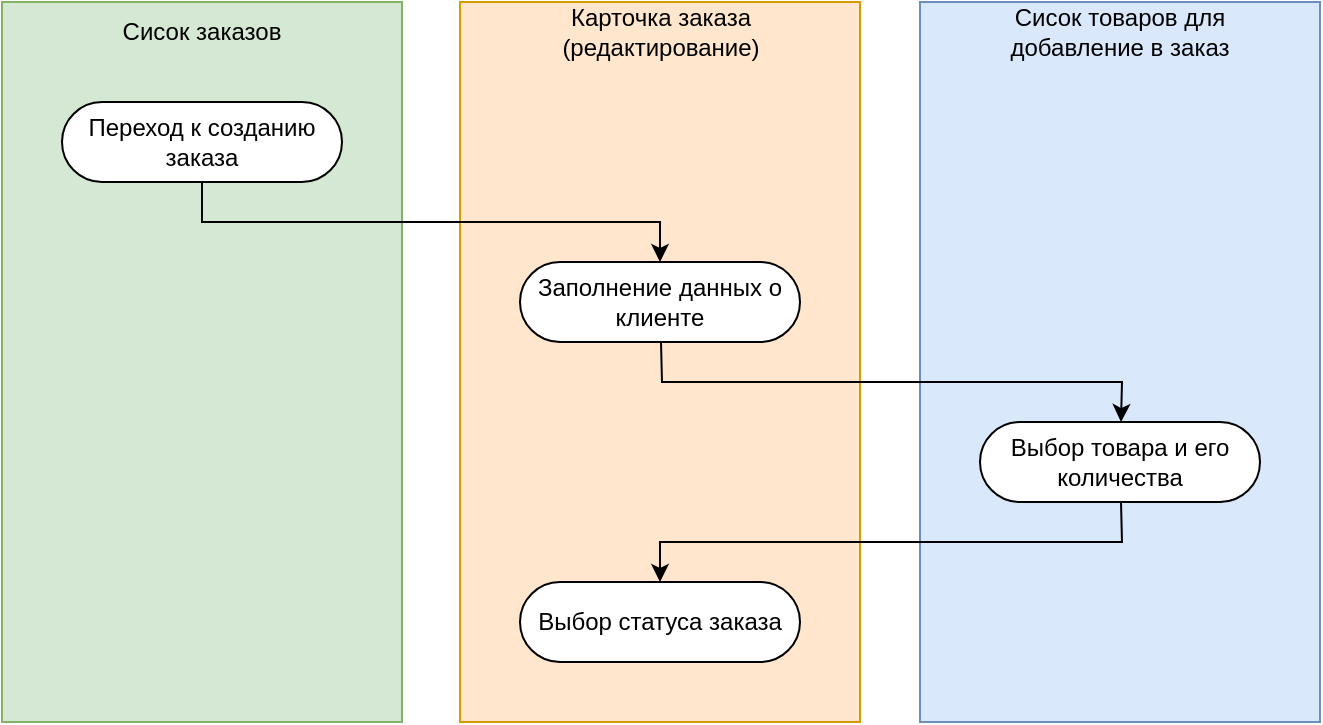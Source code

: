 <mxfile version="23.1.6" type="github">
  <diagram name="Страница — 1" id="nqXz_0HKSwVQaKeMUhBi">
    <mxGraphModel dx="989" dy="592" grid="1" gridSize="10" guides="1" tooltips="1" connect="1" arrows="1" fold="1" page="1" pageScale="1" pageWidth="827" pageHeight="1169" math="0" shadow="0">
      <root>
        <mxCell id="0" />
        <mxCell id="1" parent="0" />
        <mxCell id="gB4-eb9cxqX3VFE69eWH-1" value="" style="whiteSpace=wrap;html=1;fillColor=#ffe6cc;strokeColor=#d79b00;" parent="1" vertex="1">
          <mxGeometry x="319" y="210" width="200" height="360" as="geometry" />
        </mxCell>
        <mxCell id="gB4-eb9cxqX3VFE69eWH-2" value="" style="whiteSpace=wrap;html=1;fillColor=#d5e8d4;strokeColor=#82b366;" parent="1" vertex="1">
          <mxGeometry x="90" y="210" width="200" height="360" as="geometry" />
        </mxCell>
        <mxCell id="gB4-eb9cxqX3VFE69eWH-5" value="Сисок заказов" style="text;html=1;align=center;verticalAlign=middle;whiteSpace=wrap;rounded=0;fontColor=#000000;" parent="1" vertex="1">
          <mxGeometry x="145" y="210" width="90" height="30" as="geometry" />
        </mxCell>
        <mxCell id="gB4-eb9cxqX3VFE69eWH-6" value="Карточка заказа (редактирование)" style="text;html=1;align=center;verticalAlign=middle;whiteSpace=wrap;rounded=0;fontColor=#000000;" parent="1" vertex="1">
          <mxGeometry x="363.5" y="210" width="111" height="30" as="geometry" />
        </mxCell>
        <mxCell id="gB4-eb9cxqX3VFE69eWH-7" value="Переход к созданию заказа" style="rounded=1;whiteSpace=wrap;html=1;arcSize=50;" parent="1" vertex="1">
          <mxGeometry x="120" y="260" width="140" height="40" as="geometry" />
        </mxCell>
        <mxCell id="gB4-eb9cxqX3VFE69eWH-8" value="Заполнение данных о клиенте" style="rounded=1;whiteSpace=wrap;html=1;arcSize=50;" parent="1" vertex="1">
          <mxGeometry x="349" y="340" width="140" height="40" as="geometry" />
        </mxCell>
        <mxCell id="gB4-eb9cxqX3VFE69eWH-10" value="" style="endArrow=classic;html=1;rounded=0;" parent="1" source="gB4-eb9cxqX3VFE69eWH-7" target="gB4-eb9cxqX3VFE69eWH-8" edge="1">
          <mxGeometry width="50" height="50" relative="1" as="geometry">
            <mxPoint x="179" y="390" as="sourcePoint" />
            <mxPoint x="229" y="340" as="targetPoint" />
            <Array as="points">
              <mxPoint x="190" y="320" />
              <mxPoint x="419" y="320" />
            </Array>
          </mxGeometry>
        </mxCell>
        <mxCell id="gB4-eb9cxqX3VFE69eWH-12" value="" style="whiteSpace=wrap;html=1;fillColor=#dae8fc;strokeColor=#6c8ebf;" parent="1" vertex="1">
          <mxGeometry x="549" y="210" width="200" height="360" as="geometry" />
        </mxCell>
        <mxCell id="gB4-eb9cxqX3VFE69eWH-13" value="Сисок товаров для добавление в заказ" style="text;html=1;align=center;verticalAlign=middle;whiteSpace=wrap;rounded=0;fontColor=#000000;" parent="1" vertex="1">
          <mxGeometry x="587" y="210" width="124" height="30" as="geometry" />
        </mxCell>
        <mxCell id="gB4-eb9cxqX3VFE69eWH-14" value="Выбор товара и его количества" style="rounded=1;whiteSpace=wrap;html=1;arcSize=50;" parent="1" vertex="1">
          <mxGeometry x="579" y="420" width="140" height="40" as="geometry" />
        </mxCell>
        <mxCell id="gB4-eb9cxqX3VFE69eWH-15" value="" style="endArrow=classic;html=1;rounded=0;" parent="1" source="gB4-eb9cxqX3VFE69eWH-8" target="gB4-eb9cxqX3VFE69eWH-14" edge="1">
          <mxGeometry width="50" height="50" relative="1" as="geometry">
            <mxPoint x="235" y="500" as="sourcePoint" />
            <mxPoint x="285" y="450" as="targetPoint" />
            <Array as="points">
              <mxPoint x="420" y="400" />
              <mxPoint x="650" y="400" />
            </Array>
          </mxGeometry>
        </mxCell>
        <mxCell id="2Wc1pybktCI3t5XdhIew-1" value="Выбор статуса заказа" style="rounded=1;whiteSpace=wrap;html=1;arcSize=50;" parent="1" vertex="1">
          <mxGeometry x="349" y="500" width="140" height="40" as="geometry" />
        </mxCell>
        <mxCell id="2Wc1pybktCI3t5XdhIew-2" value="" style="endArrow=classic;html=1;rounded=0;" parent="1" source="gB4-eb9cxqX3VFE69eWH-14" target="2Wc1pybktCI3t5XdhIew-1" edge="1">
          <mxGeometry width="50" height="50" relative="1" as="geometry">
            <mxPoint x="390" y="470" as="sourcePoint" />
            <mxPoint x="440" y="420" as="targetPoint" />
            <Array as="points">
              <mxPoint x="650" y="480" />
              <mxPoint x="419" y="480" />
            </Array>
          </mxGeometry>
        </mxCell>
      </root>
    </mxGraphModel>
  </diagram>
</mxfile>
